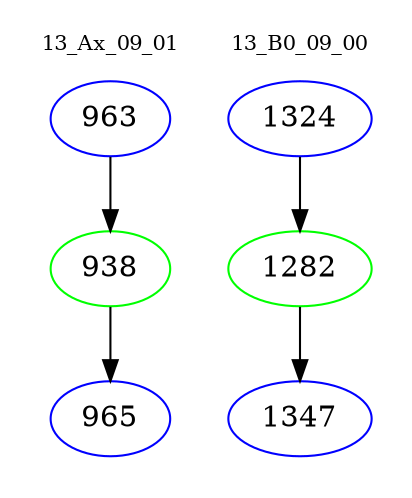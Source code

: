 digraph{
subgraph cluster_0 {
color = white
label = "13_Ax_09_01";
fontsize=10;
T0_963 [label="963", color="blue"]
T0_963 -> T0_938 [color="black"]
T0_938 [label="938", color="green"]
T0_938 -> T0_965 [color="black"]
T0_965 [label="965", color="blue"]
}
subgraph cluster_1 {
color = white
label = "13_B0_09_00";
fontsize=10;
T1_1324 [label="1324", color="blue"]
T1_1324 -> T1_1282 [color="black"]
T1_1282 [label="1282", color="green"]
T1_1282 -> T1_1347 [color="black"]
T1_1347 [label="1347", color="blue"]
}
}
